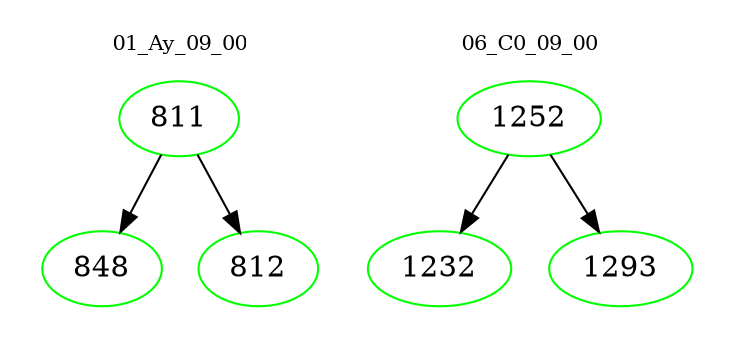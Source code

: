 digraph{
subgraph cluster_0 {
color = white
label = "01_Ay_09_00";
fontsize=10;
T0_811 [label="811", color="green"]
T0_811 -> T0_848 [color="black"]
T0_848 [label="848", color="green"]
T0_811 -> T0_812 [color="black"]
T0_812 [label="812", color="green"]
}
subgraph cluster_1 {
color = white
label = "06_C0_09_00";
fontsize=10;
T1_1252 [label="1252", color="green"]
T1_1252 -> T1_1232 [color="black"]
T1_1232 [label="1232", color="green"]
T1_1252 -> T1_1293 [color="black"]
T1_1293 [label="1293", color="green"]
}
}
